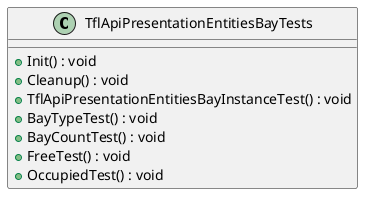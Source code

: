 @startuml
class TflApiPresentationEntitiesBayTests {
    + Init() : void
    + Cleanup() : void
    + TflApiPresentationEntitiesBayInstanceTest() : void
    + BayTypeTest() : void
    + BayCountTest() : void
    + FreeTest() : void
    + OccupiedTest() : void
}
@enduml
